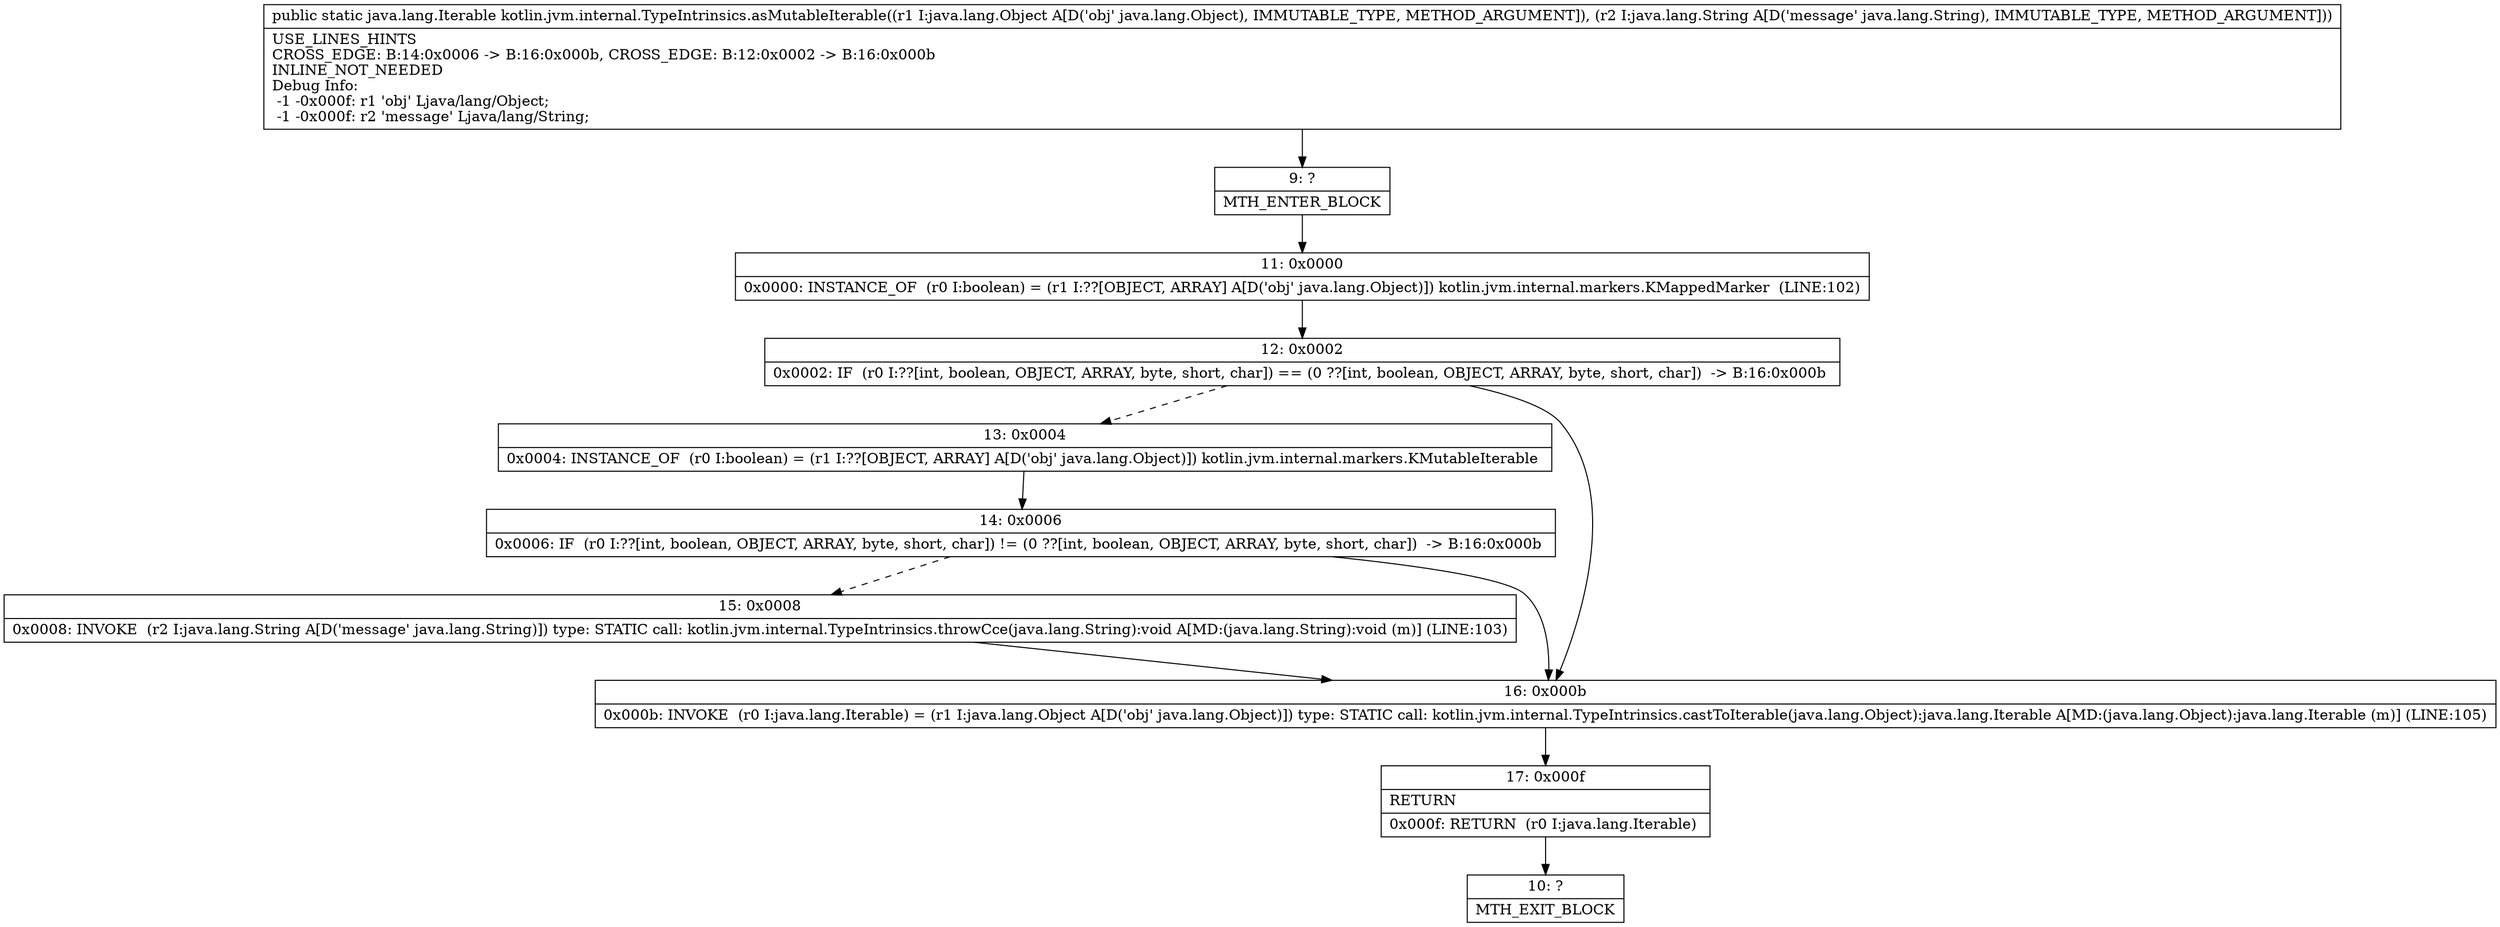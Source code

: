 digraph "CFG forkotlin.jvm.internal.TypeIntrinsics.asMutableIterable(Ljava\/lang\/Object;Ljava\/lang\/String;)Ljava\/lang\/Iterable;" {
Node_9 [shape=record,label="{9\:\ ?|MTH_ENTER_BLOCK\l}"];
Node_11 [shape=record,label="{11\:\ 0x0000|0x0000: INSTANCE_OF  (r0 I:boolean) = (r1 I:??[OBJECT, ARRAY] A[D('obj' java.lang.Object)]) kotlin.jvm.internal.markers.KMappedMarker  (LINE:102)\l}"];
Node_12 [shape=record,label="{12\:\ 0x0002|0x0002: IF  (r0 I:??[int, boolean, OBJECT, ARRAY, byte, short, char]) == (0 ??[int, boolean, OBJECT, ARRAY, byte, short, char])  \-\> B:16:0x000b \l}"];
Node_13 [shape=record,label="{13\:\ 0x0004|0x0004: INSTANCE_OF  (r0 I:boolean) = (r1 I:??[OBJECT, ARRAY] A[D('obj' java.lang.Object)]) kotlin.jvm.internal.markers.KMutableIterable \l}"];
Node_14 [shape=record,label="{14\:\ 0x0006|0x0006: IF  (r0 I:??[int, boolean, OBJECT, ARRAY, byte, short, char]) != (0 ??[int, boolean, OBJECT, ARRAY, byte, short, char])  \-\> B:16:0x000b \l}"];
Node_15 [shape=record,label="{15\:\ 0x0008|0x0008: INVOKE  (r2 I:java.lang.String A[D('message' java.lang.String)]) type: STATIC call: kotlin.jvm.internal.TypeIntrinsics.throwCce(java.lang.String):void A[MD:(java.lang.String):void (m)] (LINE:103)\l}"];
Node_16 [shape=record,label="{16\:\ 0x000b|0x000b: INVOKE  (r0 I:java.lang.Iterable) = (r1 I:java.lang.Object A[D('obj' java.lang.Object)]) type: STATIC call: kotlin.jvm.internal.TypeIntrinsics.castToIterable(java.lang.Object):java.lang.Iterable A[MD:(java.lang.Object):java.lang.Iterable (m)] (LINE:105)\l}"];
Node_17 [shape=record,label="{17\:\ 0x000f|RETURN\l|0x000f: RETURN  (r0 I:java.lang.Iterable) \l}"];
Node_10 [shape=record,label="{10\:\ ?|MTH_EXIT_BLOCK\l}"];
MethodNode[shape=record,label="{public static java.lang.Iterable kotlin.jvm.internal.TypeIntrinsics.asMutableIterable((r1 I:java.lang.Object A[D('obj' java.lang.Object), IMMUTABLE_TYPE, METHOD_ARGUMENT]), (r2 I:java.lang.String A[D('message' java.lang.String), IMMUTABLE_TYPE, METHOD_ARGUMENT]))  | USE_LINES_HINTS\lCROSS_EDGE: B:14:0x0006 \-\> B:16:0x000b, CROSS_EDGE: B:12:0x0002 \-\> B:16:0x000b\lINLINE_NOT_NEEDED\lDebug Info:\l  \-1 \-0x000f: r1 'obj' Ljava\/lang\/Object;\l  \-1 \-0x000f: r2 'message' Ljava\/lang\/String;\l}"];
MethodNode -> Node_9;Node_9 -> Node_11;
Node_11 -> Node_12;
Node_12 -> Node_13[style=dashed];
Node_12 -> Node_16;
Node_13 -> Node_14;
Node_14 -> Node_15[style=dashed];
Node_14 -> Node_16;
Node_15 -> Node_16;
Node_16 -> Node_17;
Node_17 -> Node_10;
}


